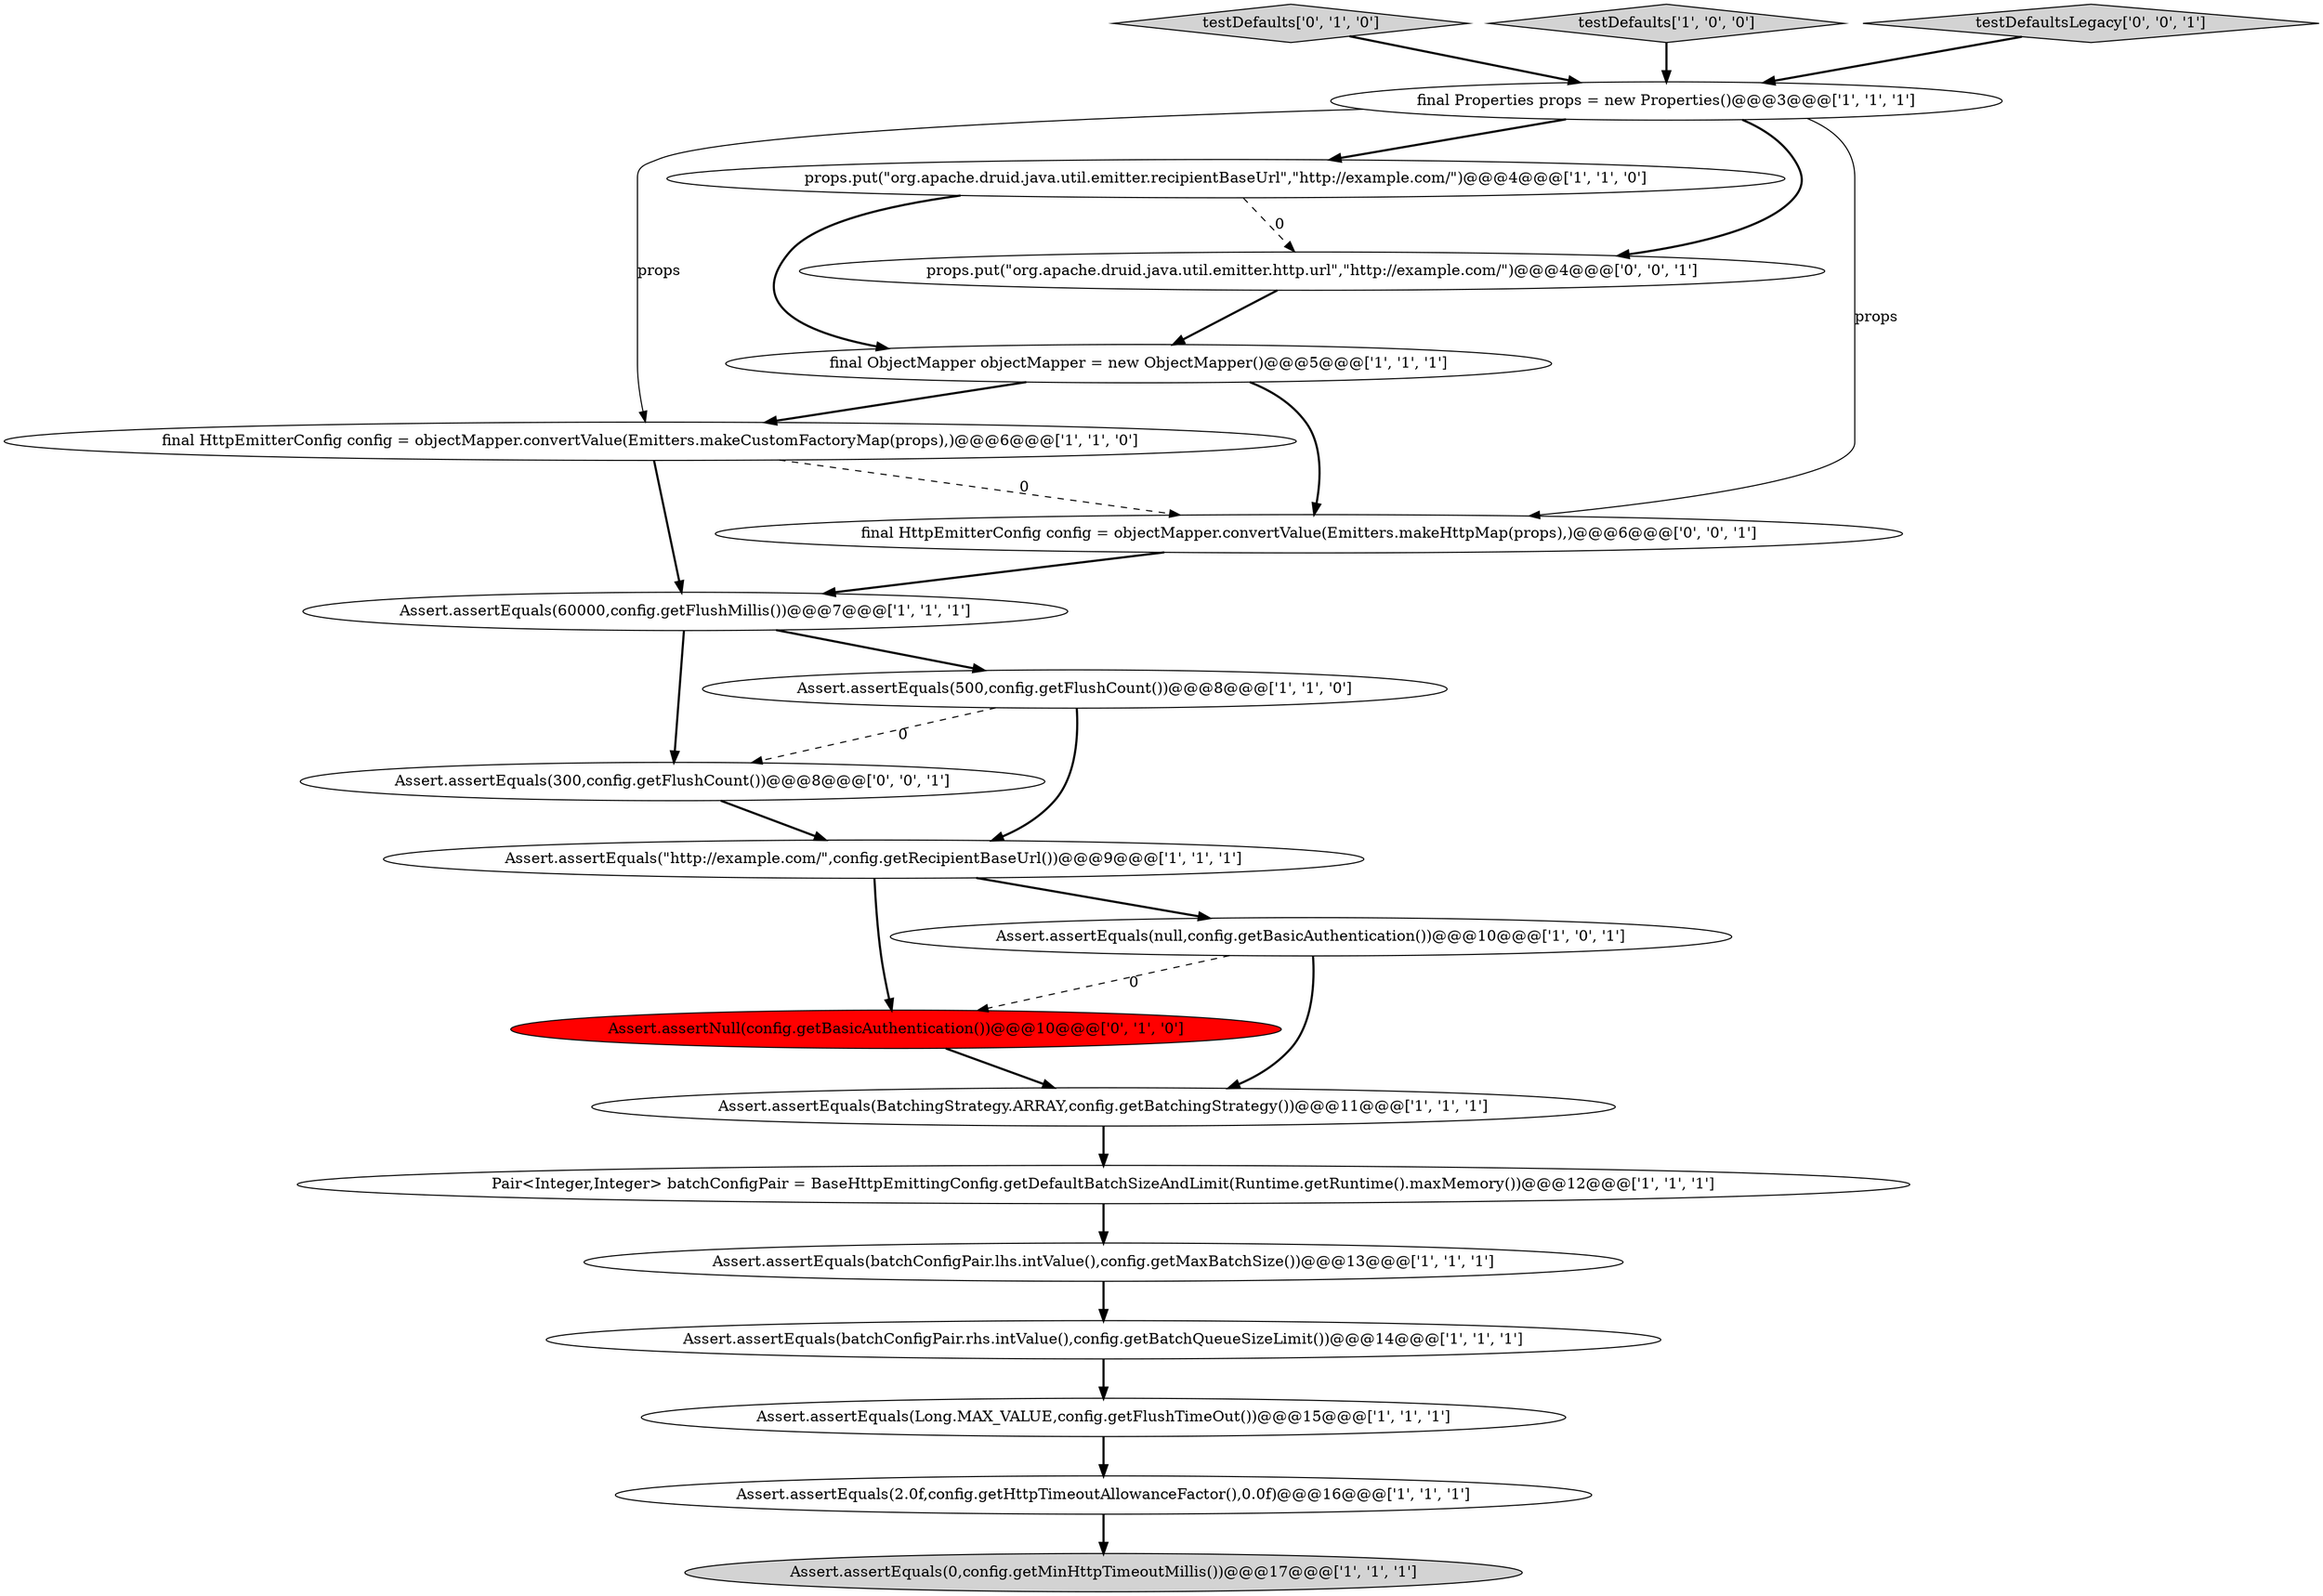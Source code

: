 digraph {
16 [style = filled, label = "Assert.assertNull(config.getBasicAuthentication())@@@10@@@['0', '1', '0']", fillcolor = red, shape = ellipse image = "AAA1AAABBB2BBB"];
17 [style = filled, label = "testDefaults['0', '1', '0']", fillcolor = lightgray, shape = diamond image = "AAA0AAABBB2BBB"];
19 [style = filled, label = "Assert.assertEquals(300,config.getFlushCount())@@@8@@@['0', '0', '1']", fillcolor = white, shape = ellipse image = "AAA0AAABBB3BBB"];
2 [style = filled, label = "Assert.assertEquals(0,config.getMinHttpTimeoutMillis())@@@17@@@['1', '1', '1']", fillcolor = lightgray, shape = ellipse image = "AAA0AAABBB1BBB"];
9 [style = filled, label = "Assert.assertEquals(500,config.getFlushCount())@@@8@@@['1', '1', '0']", fillcolor = white, shape = ellipse image = "AAA0AAABBB1BBB"];
11 [style = filled, label = "final HttpEmitterConfig config = objectMapper.convertValue(Emitters.makeCustomFactoryMap(props),)@@@6@@@['1', '1', '0']", fillcolor = white, shape = ellipse image = "AAA0AAABBB1BBB"];
0 [style = filled, label = "Assert.assertEquals(60000,config.getFlushMillis())@@@7@@@['1', '1', '1']", fillcolor = white, shape = ellipse image = "AAA0AAABBB1BBB"];
4 [style = filled, label = "props.put(\"org.apache.druid.java.util.emitter.recipientBaseUrl\",\"http://example.com/\")@@@4@@@['1', '1', '0']", fillcolor = white, shape = ellipse image = "AAA0AAABBB1BBB"];
14 [style = filled, label = "final Properties props = new Properties()@@@3@@@['1', '1', '1']", fillcolor = white, shape = ellipse image = "AAA0AAABBB1BBB"];
18 [style = filled, label = "props.put(\"org.apache.druid.java.util.emitter.http.url\",\"http://example.com/\")@@@4@@@['0', '0', '1']", fillcolor = white, shape = ellipse image = "AAA0AAABBB3BBB"];
15 [style = filled, label = "Assert.assertEquals(null,config.getBasicAuthentication())@@@10@@@['1', '0', '1']", fillcolor = white, shape = ellipse image = "AAA0AAABBB1BBB"];
13 [style = filled, label = "testDefaults['1', '0', '0']", fillcolor = lightgray, shape = diamond image = "AAA0AAABBB1BBB"];
6 [style = filled, label = "Assert.assertEquals(Long.MAX_VALUE,config.getFlushTimeOut())@@@15@@@['1', '1', '1']", fillcolor = white, shape = ellipse image = "AAA0AAABBB1BBB"];
8 [style = filled, label = "Assert.assertEquals(BatchingStrategy.ARRAY,config.getBatchingStrategy())@@@11@@@['1', '1', '1']", fillcolor = white, shape = ellipse image = "AAA0AAABBB1BBB"];
7 [style = filled, label = "final ObjectMapper objectMapper = new ObjectMapper()@@@5@@@['1', '1', '1']", fillcolor = white, shape = ellipse image = "AAA0AAABBB1BBB"];
10 [style = filled, label = "Assert.assertEquals(\"http://example.com/\",config.getRecipientBaseUrl())@@@9@@@['1', '1', '1']", fillcolor = white, shape = ellipse image = "AAA0AAABBB1BBB"];
1 [style = filled, label = "Pair<Integer,Integer> batchConfigPair = BaseHttpEmittingConfig.getDefaultBatchSizeAndLimit(Runtime.getRuntime().maxMemory())@@@12@@@['1', '1', '1']", fillcolor = white, shape = ellipse image = "AAA0AAABBB1BBB"];
12 [style = filled, label = "Assert.assertEquals(batchConfigPair.lhs.intValue(),config.getMaxBatchSize())@@@13@@@['1', '1', '1']", fillcolor = white, shape = ellipse image = "AAA0AAABBB1BBB"];
21 [style = filled, label = "final HttpEmitterConfig config = objectMapper.convertValue(Emitters.makeHttpMap(props),)@@@6@@@['0', '0', '1']", fillcolor = white, shape = ellipse image = "AAA0AAABBB3BBB"];
3 [style = filled, label = "Assert.assertEquals(batchConfigPair.rhs.intValue(),config.getBatchQueueSizeLimit())@@@14@@@['1', '1', '1']", fillcolor = white, shape = ellipse image = "AAA0AAABBB1BBB"];
20 [style = filled, label = "testDefaultsLegacy['0', '0', '1']", fillcolor = lightgray, shape = diamond image = "AAA0AAABBB3BBB"];
5 [style = filled, label = "Assert.assertEquals(2.0f,config.getHttpTimeoutAllowanceFactor(),0.0f)@@@16@@@['1', '1', '1']", fillcolor = white, shape = ellipse image = "AAA0AAABBB1BBB"];
4->18 [style = dashed, label="0"];
0->9 [style = bold, label=""];
15->16 [style = dashed, label="0"];
7->11 [style = bold, label=""];
14->11 [style = solid, label="props"];
14->21 [style = solid, label="props"];
10->15 [style = bold, label=""];
21->0 [style = bold, label=""];
16->8 [style = bold, label=""];
0->19 [style = bold, label=""];
3->6 [style = bold, label=""];
19->10 [style = bold, label=""];
20->14 [style = bold, label=""];
9->10 [style = bold, label=""];
4->7 [style = bold, label=""];
9->19 [style = dashed, label="0"];
8->1 [style = bold, label=""];
6->5 [style = bold, label=""];
5->2 [style = bold, label=""];
11->0 [style = bold, label=""];
10->16 [style = bold, label=""];
17->14 [style = bold, label=""];
1->12 [style = bold, label=""];
7->21 [style = bold, label=""];
14->18 [style = bold, label=""];
12->3 [style = bold, label=""];
18->7 [style = bold, label=""];
13->14 [style = bold, label=""];
15->8 [style = bold, label=""];
14->4 [style = bold, label=""];
11->21 [style = dashed, label="0"];
}

